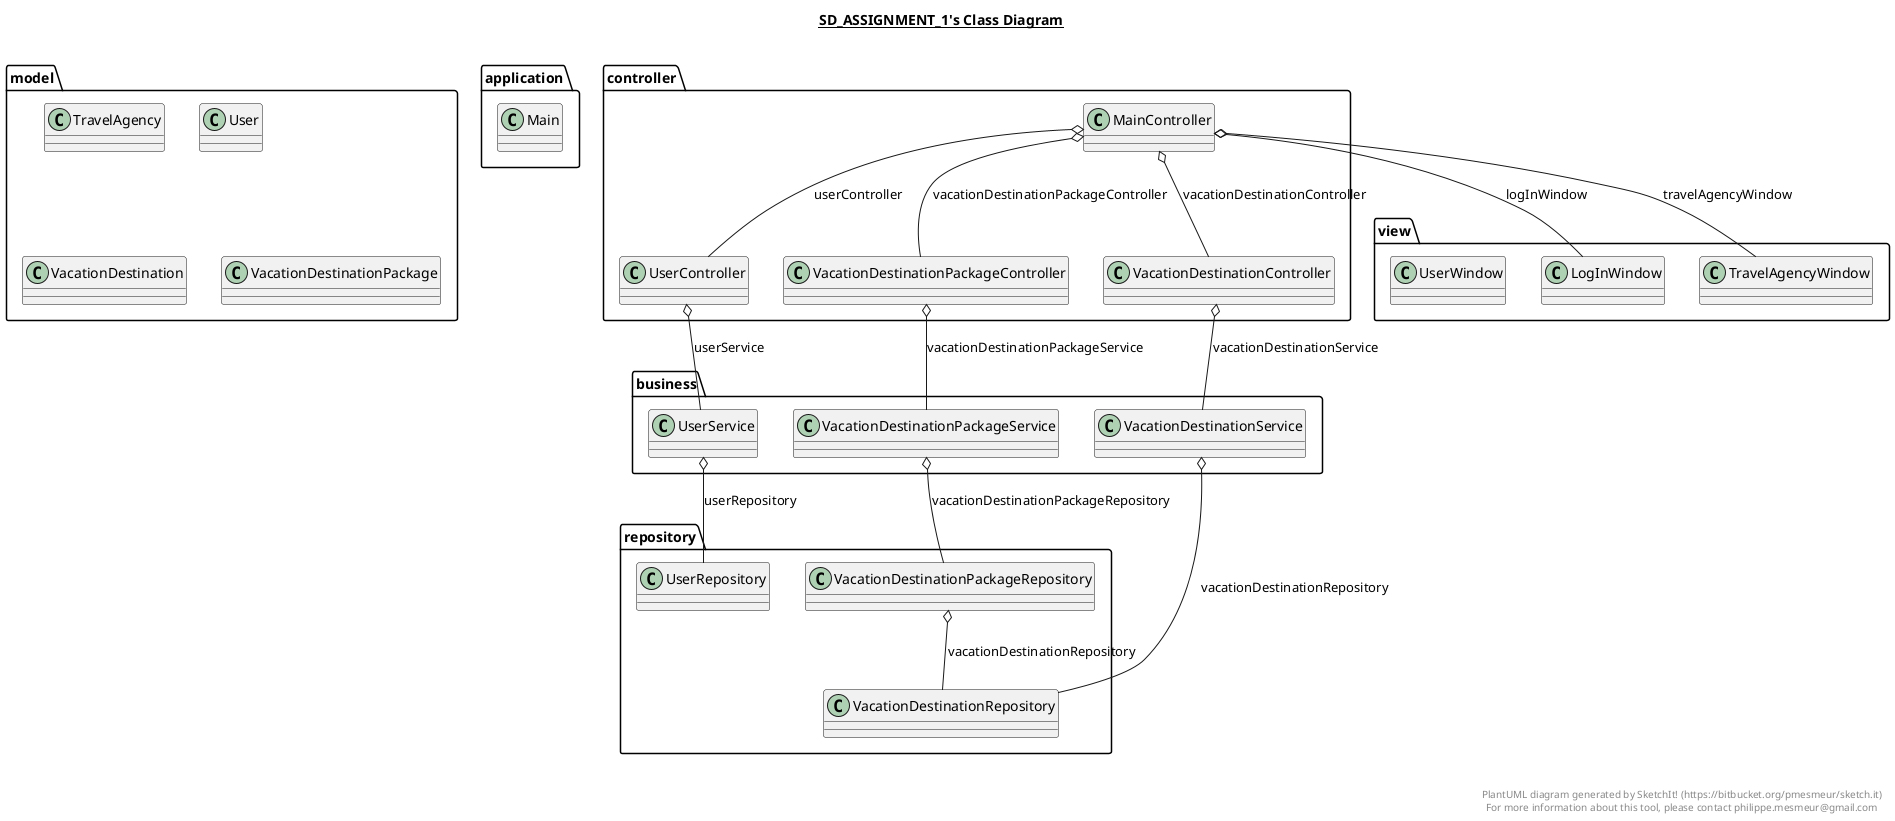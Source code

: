 @startuml

title __SD_ASSIGNMENT_1's Class Diagram__\n

  namespace application {
    class application.Main {
    }
  }
  

  namespace business {
    class business.UserService {
    }
  }
  

  namespace business {
    class business.VacationDestinationPackageService {
    }
  }
  

  namespace business {
    class business.VacationDestinationService {
    }
  }
  

  namespace controller {
    class controller.MainController {
    }
  }
  

  namespace controller {
    class controller.UserController {
    }
  }
  

  namespace controller {
    class controller.VacationDestinationController {
    }
  }
  

  namespace controller {
    class controller.VacationDestinationPackageController {
    }
  }
  

  namespace model {
    class model.TravelAgency {
    }
  }
  

  namespace model {
    class model.User {
    }
  }
  

  namespace model {
    class model.VacationDestination {
    }
  }
  

  namespace model {
    class model.VacationDestinationPackage {
    }
  }
  

  namespace repository {
    class repository.UserRepository {
    }
  }
  

  namespace repository {
    class repository.VacationDestinationPackageRepository {
    }
  }
  

  namespace repository {
    class repository.VacationDestinationRepository {
    }
  }
  

  namespace view {
    class view.LogInWindow {
    }
  }
  

  namespace view {
    class view.TravelAgencyWindow {
    }
  }
  

  namespace view {
    class view.UserWindow {
    }
  }
  

  business.UserService o-- repository.UserRepository : userRepository
  business.VacationDestinationPackageService o-- repository.VacationDestinationPackageRepository : vacationDestinationPackageRepository
  business.VacationDestinationService o-- repository.VacationDestinationRepository : vacationDestinationRepository
  controller.MainController o-- view.LogInWindow : logInWindow
  controller.MainController o-- view.TravelAgencyWindow : travelAgencyWindow
  controller.MainController o-- controller.UserController : userController
  controller.MainController o-- controller.VacationDestinationController : vacationDestinationController
  controller.MainController o-- controller.VacationDestinationPackageController : vacationDestinationPackageController
  controller.UserController o-- business.UserService : userService
  controller.VacationDestinationController o-- business.VacationDestinationService : vacationDestinationService
  controller.VacationDestinationPackageController o-- business.VacationDestinationPackageService : vacationDestinationPackageService
  repository.VacationDestinationPackageRepository o-- repository.VacationDestinationRepository : vacationDestinationRepository


right footer


PlantUML diagram generated by SketchIt! (https://bitbucket.org/pmesmeur/sketch.it)
For more information about this tool, please contact philippe.mesmeur@gmail.com
endfooter

@enduml
